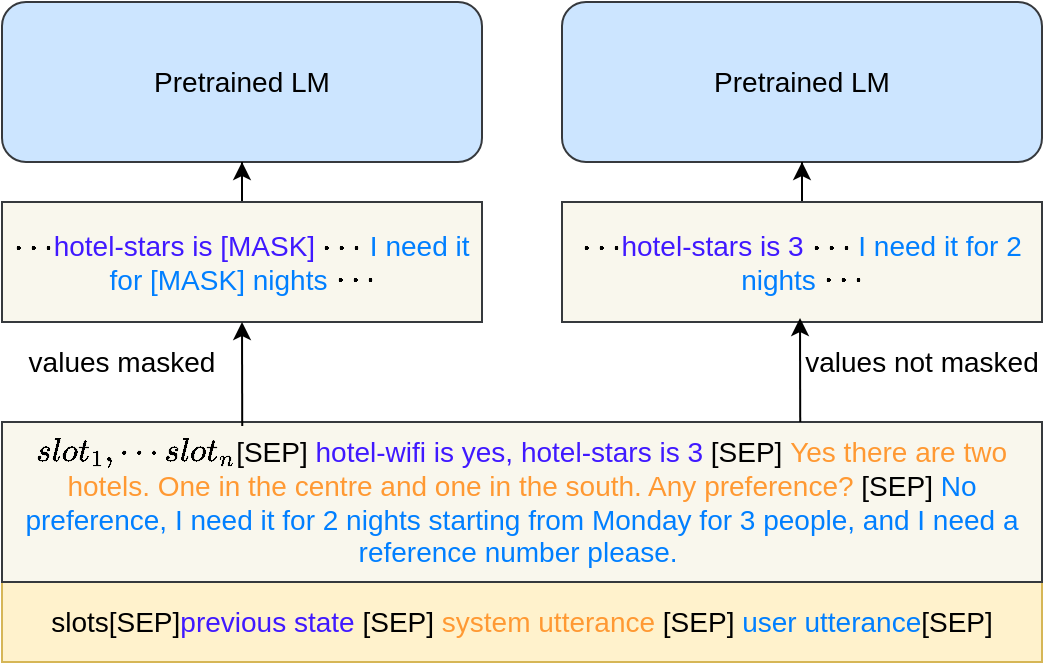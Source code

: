 <mxfile version="14.5.1" type="github">
  <diagram id="YdVSdoXOdbM1lgiWzokO" name="Page-1">
    <mxGraphModel dx="1422" dy="774" grid="1" gridSize="10" guides="1" tooltips="1" connect="1" arrows="1" fold="1" page="1" pageScale="1" pageWidth="827" pageHeight="1169" math="1" shadow="0">
      <root>
        <mxCell id="0" />
        <mxCell id="1" parent="0" />
        <mxCell id="6HzFiomqqAH-x-JUUY66-1" value="Pretrained LM" style="rounded=1;whiteSpace=wrap;html=1;fontSize=14;fillColor=#cce5ff;strokeColor=#36393d;" parent="1" vertex="1">
          <mxGeometry x="160" y="220" width="240" height="80" as="geometry" />
        </mxCell>
        <mxCell id="6HzFiomqqAH-x-JUUY66-2" value="&lt;span style=&quot;font-size: 14px;&quot;&gt;Pretrained LM&lt;/span&gt;" style="rounded=1;whiteSpace=wrap;html=1;fontSize=14;fillColor=#cce5ff;strokeColor=#36393d;" parent="1" vertex="1">
          <mxGeometry x="440" y="220" width="240" height="80" as="geometry" />
        </mxCell>
        <mxCell id="6HzFiomqqAH-x-JUUY66-6" value="&lt;font style=&quot;font-size: 14px&quot;&gt;slots[SEP]&lt;/font&gt;&lt;font color=&quot;#4019ff&quot; style=&quot;font-size: 14px&quot;&gt;previous state&lt;/font&gt;&lt;font color=&quot;#67ab9f&quot; style=&quot;font-size: 14px&quot;&gt; &lt;/font&gt;[SEP] &lt;font color=&quot;#ff9933&quot; style=&quot;font-size: 14px&quot;&gt;system utterance&lt;/font&gt; [SEP] &lt;font color=&quot;#007fff&quot; style=&quot;font-size: 14px&quot;&gt;user utterance&lt;/font&gt;[SEP]" style="text;html=1;strokeColor=#d6b656;fillColor=#fff2cc;align=center;verticalAlign=middle;whiteSpace=wrap;rounded=0;fontSize=14;" parent="1" vertex="1">
          <mxGeometry x="160" y="510" width="520" height="40" as="geometry" />
        </mxCell>
        <mxCell id="6HzFiomqqAH-x-JUUY66-7" value="&lt;font style=&quot;font-size: 14px&quot;&gt;\(slot_1,\cdots slot_n\)[SEP]&lt;/font&gt;&lt;font color=&quot;#4019ff&quot; style=&quot;font-size: 14px&quot;&gt; hotel-wifi is yes, hotel-stars is 3&lt;/font&gt; [SEP]&amp;nbsp;&lt;font color=&quot;#ff9933&quot; style=&quot;font-size: 14px&quot;&gt;Yes there are two hotels. One in the centre and one in the south. Any preference?&lt;/font&gt;&amp;nbsp;[SEP]&amp;nbsp;&lt;font color=&quot;#007fff&quot; style=&quot;font-size: 14px&quot;&gt;No preference, I need it for&amp;nbsp;2&amp;nbsp;nights starting from&amp;nbsp;Monday&amp;nbsp;for&amp;nbsp;3&amp;nbsp;people, and I need a reference number please.&amp;nbsp;&lt;/font&gt;" style="text;align=center;verticalAlign=middle;whiteSpace=wrap;rounded=0;html=1;fontSize=14;fillColor=#f9f7ed;strokeColor=#36393d;" parent="1" vertex="1">
          <mxGeometry x="160" y="430" width="520" height="80" as="geometry" />
        </mxCell>
        <mxCell id="6HzFiomqqAH-x-JUUY66-10" value="values masked" style="text;html=1;strokeColor=none;fillColor=none;align=center;verticalAlign=middle;whiteSpace=wrap;rounded=0;fontSize=14;" parent="1" vertex="1">
          <mxGeometry x="160" y="390" width="120" height="20" as="geometry" />
        </mxCell>
        <mxCell id="6HzFiomqqAH-x-JUUY66-11" value="values not masked" style="text;html=1;strokeColor=none;fillColor=none;align=center;verticalAlign=middle;whiteSpace=wrap;rounded=0;fontSize=14;" parent="1" vertex="1">
          <mxGeometry x="560" y="390" width="120" height="20" as="geometry" />
        </mxCell>
        <mxCell id="MCk649YoaMmWCi5hOSg4-5" value="" style="edgeStyle=orthogonalEdgeStyle;rounded=0;orthogonalLoop=1;jettySize=auto;html=1;" edge="1" parent="1" source="MCk649YoaMmWCi5hOSg4-1" target="6HzFiomqqAH-x-JUUY66-1">
          <mxGeometry relative="1" as="geometry" />
        </mxCell>
        <mxCell id="MCk649YoaMmWCi5hOSg4-1" value="&lt;font style=&quot;font-size: 14px&quot;&gt;\(\cdots\)&lt;/font&gt;&lt;font color=&quot;#4019ff&quot; style=&quot;font-size: 14px&quot;&gt;hotel-stars is [MASK]&lt;/font&gt;&amp;nbsp;\(\cdots\)&lt;font color=&quot;#007fff&quot; style=&quot;font-size: 14px&quot;&gt;&amp;nbsp;I need it for [MASK] nights&amp;nbsp;&lt;/font&gt;\(\cdots\)" style="text;align=center;verticalAlign=middle;whiteSpace=wrap;rounded=0;html=1;fontSize=14;fillColor=#f9f7ed;strokeColor=#36393d;" vertex="1" parent="1">
          <mxGeometry x="160" y="320" width="240" height="60" as="geometry" />
        </mxCell>
        <mxCell id="MCk649YoaMmWCi5hOSg4-6" value="" style="edgeStyle=orthogonalEdgeStyle;rounded=0;orthogonalLoop=1;jettySize=auto;html=1;" edge="1" parent="1" source="MCk649YoaMmWCi5hOSg4-2" target="6HzFiomqqAH-x-JUUY66-2">
          <mxGeometry relative="1" as="geometry" />
        </mxCell>
        <mxCell id="MCk649YoaMmWCi5hOSg4-2" value="&lt;font style=&quot;font-size: 14px&quot;&gt;\(\cdots\)&lt;/font&gt;&lt;font color=&quot;#4019ff&quot; style=&quot;font-size: 14px&quot;&gt;hotel-stars is 3&lt;/font&gt;&amp;nbsp;\(\cdots\)&lt;font color=&quot;#007fff&quot; style=&quot;font-size: 14px&quot;&gt;&amp;nbsp;I need it for 2 nights&amp;nbsp;&lt;/font&gt;\(\cdots\)" style="text;align=center;verticalAlign=middle;whiteSpace=wrap;rounded=0;html=1;fontSize=14;fillColor=#f9f7ed;strokeColor=#36393d;" vertex="1" parent="1">
          <mxGeometry x="440" y="320" width="240" height="60" as="geometry" />
        </mxCell>
        <mxCell id="MCk649YoaMmWCi5hOSg4-3" value="" style="endArrow=classic;html=1;entryX=0.5;entryY=1;entryDx=0;entryDy=0;exitX=0.231;exitY=0.025;exitDx=0;exitDy=0;exitPerimeter=0;" edge="1" parent="1" source="6HzFiomqqAH-x-JUUY66-7" target="MCk649YoaMmWCi5hOSg4-1">
          <mxGeometry width="50" height="50" relative="1" as="geometry">
            <mxPoint x="390" y="460" as="sourcePoint" />
            <mxPoint x="440" y="410" as="targetPoint" />
          </mxGeometry>
        </mxCell>
        <mxCell id="MCk649YoaMmWCi5hOSg4-4" value="" style="endArrow=classic;html=1;entryX=0.5;entryY=1;entryDx=0;entryDy=0;exitX=0.231;exitY=0.025;exitDx=0;exitDy=0;exitPerimeter=0;" edge="1" parent="1">
          <mxGeometry width="50" height="50" relative="1" as="geometry">
            <mxPoint x="559.12" y="430" as="sourcePoint" />
            <mxPoint x="559" y="378" as="targetPoint" />
          </mxGeometry>
        </mxCell>
      </root>
    </mxGraphModel>
  </diagram>
</mxfile>
